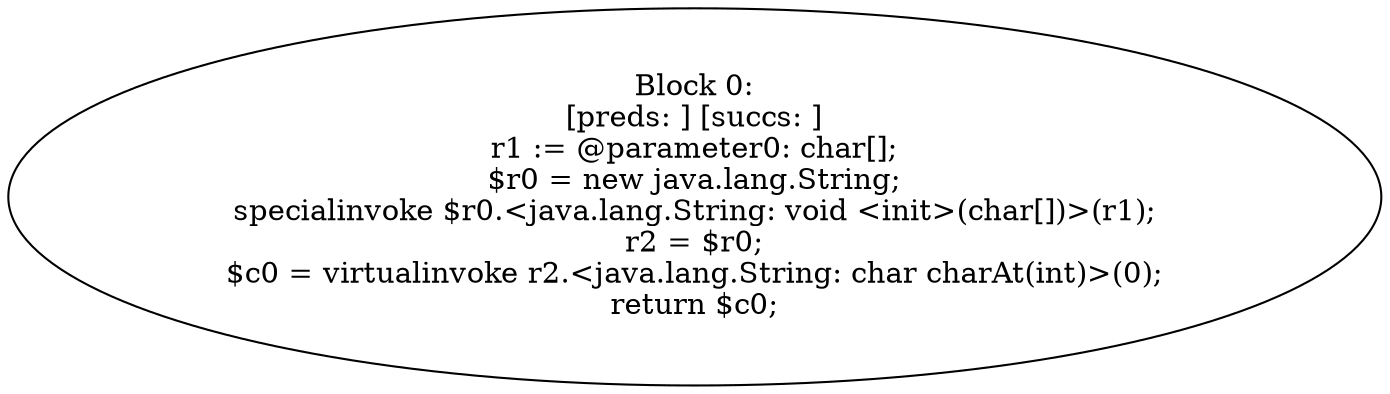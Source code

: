 digraph "unitGraph" {
    "Block 0:
[preds: ] [succs: ]
r1 := @parameter0: char[];
$r0 = new java.lang.String;
specialinvoke $r0.<java.lang.String: void <init>(char[])>(r1);
r2 = $r0;
$c0 = virtualinvoke r2.<java.lang.String: char charAt(int)>(0);
return $c0;
"
}
